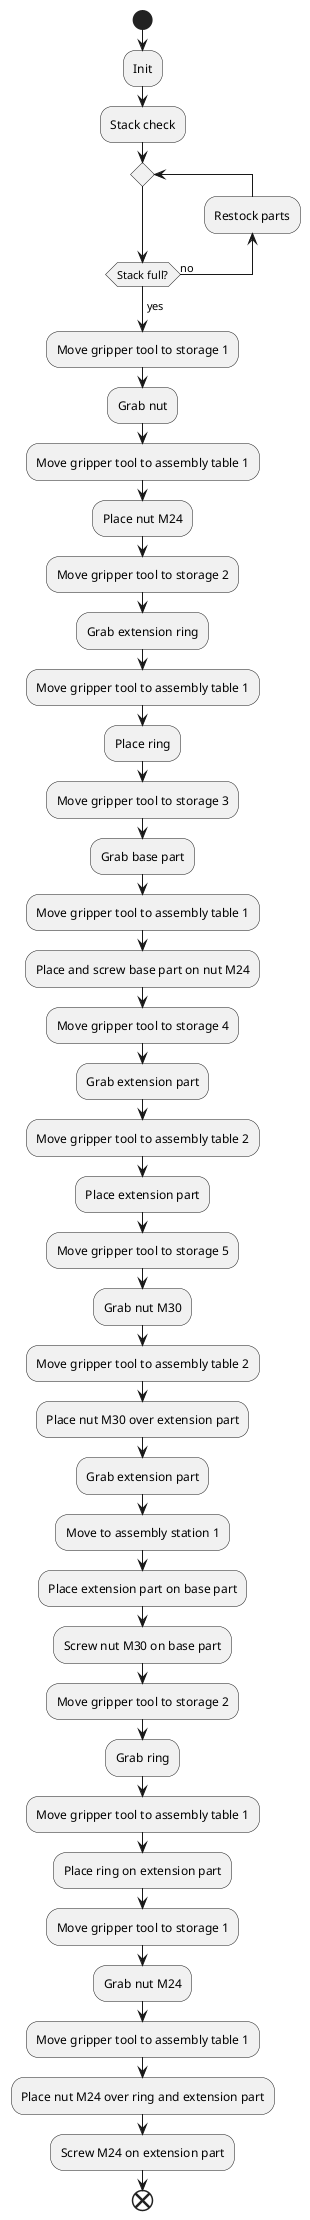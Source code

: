 @startuml acitvity_diagram_nominal
start

:Init;
:Stack check;
repeat
backward:Restock parts;
repeat while (Stack full?) is (no)
->yes;
:Move gripper tool to storage 1;
:Grab nut;
:Move gripper tool to assembly table 1;
:Place nut M24;
:Move gripper tool to storage 2;
:Grab extension ring;
:Move gripper tool to assembly table 1;
:Place ring;
:Move gripper tool to storage 3;
:Grab base part;
:Move gripper tool to assembly table 1;
:Place and screw base part on nut M24;
:Move gripper tool to storage 4;
:Grab extension part;
:Move gripper tool to assembly table 2;
:Place extension part;
:Move gripper tool to storage 5;
:Grab nut M30;
:Move gripper tool to assembly table 2;
:Place nut M30 over extension part;
:Grab extension part;
:Move to assembly station 1;
:Place extension part on base part;
:Screw nut M30 on base part;
:Move gripper tool to storage 2;
:Grab ring;
:Move gripper tool to assembly table 1;
:Place ring on extension part;
:Move gripper tool to storage 1;
:Grab nut M24;
:Move gripper tool to assembly table 1;
:Place nut M24 over ring and extension part;
:Screw M24 on extension part;

end

@enduml